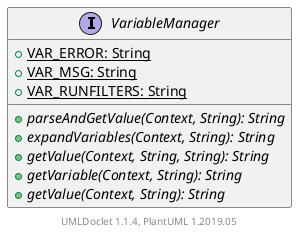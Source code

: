 @startuml

    interface VariableManager [[VariableManager.html]] {
        {static} +VAR_ERROR: String
        {static} +VAR_MSG: String
        {static} +VAR_RUNFILTERS: String
        {abstract} +parseAndGetValue(Context, String): String
        {abstract} +expandVariables(Context, String): String
        {abstract} +getValue(Context, String, String): String
        {abstract} +getVariable(Context, String): String
        {abstract} +getValue(Context, String): String
    }


    center footer UMLDoclet 1.1.4, PlantUML 1.2019.05
@enduml
